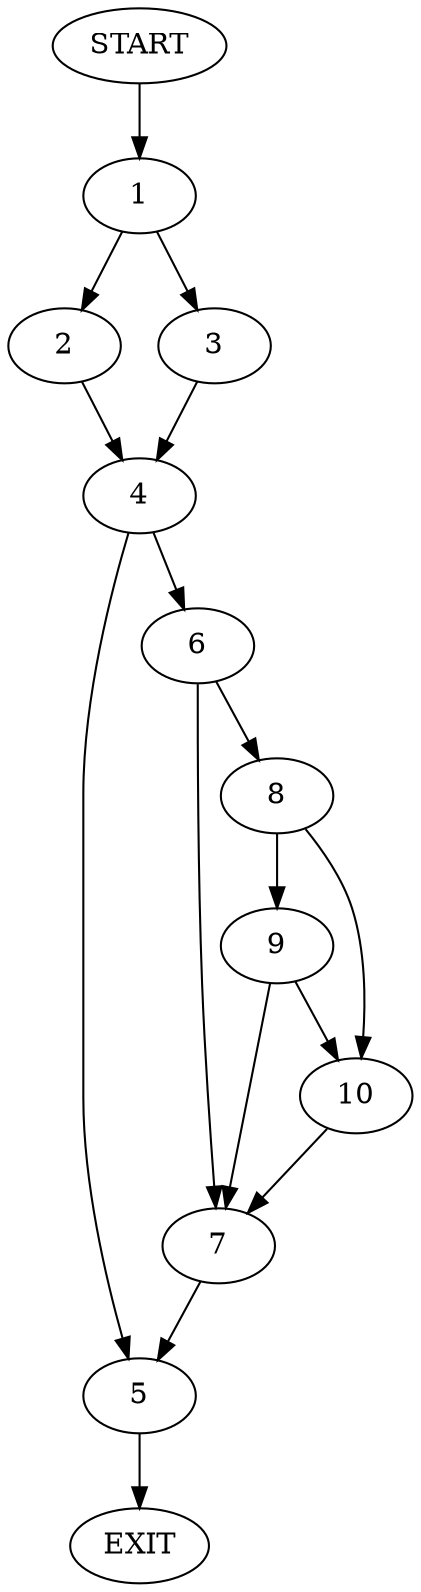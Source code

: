 digraph {
0 [label="START"]
11 [label="EXIT"]
0 -> 1
1 -> 2
1 -> 3
3 -> 4
2 -> 4
4 -> 5
4 -> 6
5 -> 11
6 -> 7
6 -> 8
7 -> 5
8 -> 9
8 -> 10
9 -> 7
9 -> 10
10 -> 7
}
